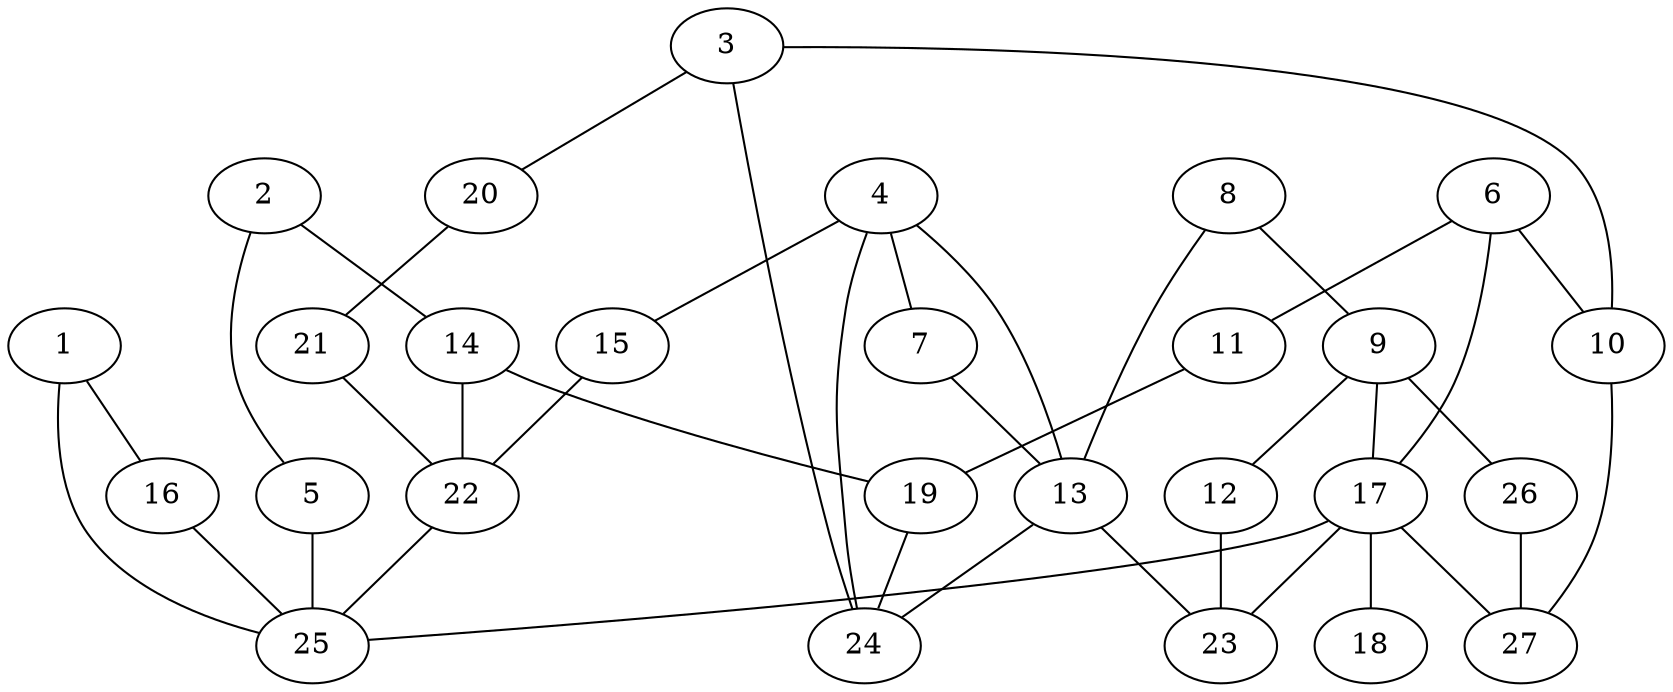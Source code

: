 graph generated_Graph {
1 -- 25;
1 -- 16;
2 -- 14;
2 -- 5;
3 -- 24;
3 -- 20;
3 -- 10;
4 -- 13;
4 -- 24;
4 -- 7;
4 -- 15;
5 -- 25;
6 -- 11;
6 -- 17;
6 -- 10;
7 -- 13;
8 -- 13;
8 -- 9;
9 -- 17;
9 -- 12;
9 -- 26;
10 -- 27;
11 -- 19;
12 -- 23;
13 -- 24;
13 -- 23;
14 -- 19;
14 -- 22;
15 -- 22;
16 -- 25;
17 -- 18;
17 -- 25;
17 -- 23;
17 -- 27;
19 -- 24;
20 -- 21;
21 -- 22;
22 -- 25;
26 -- 27;
}